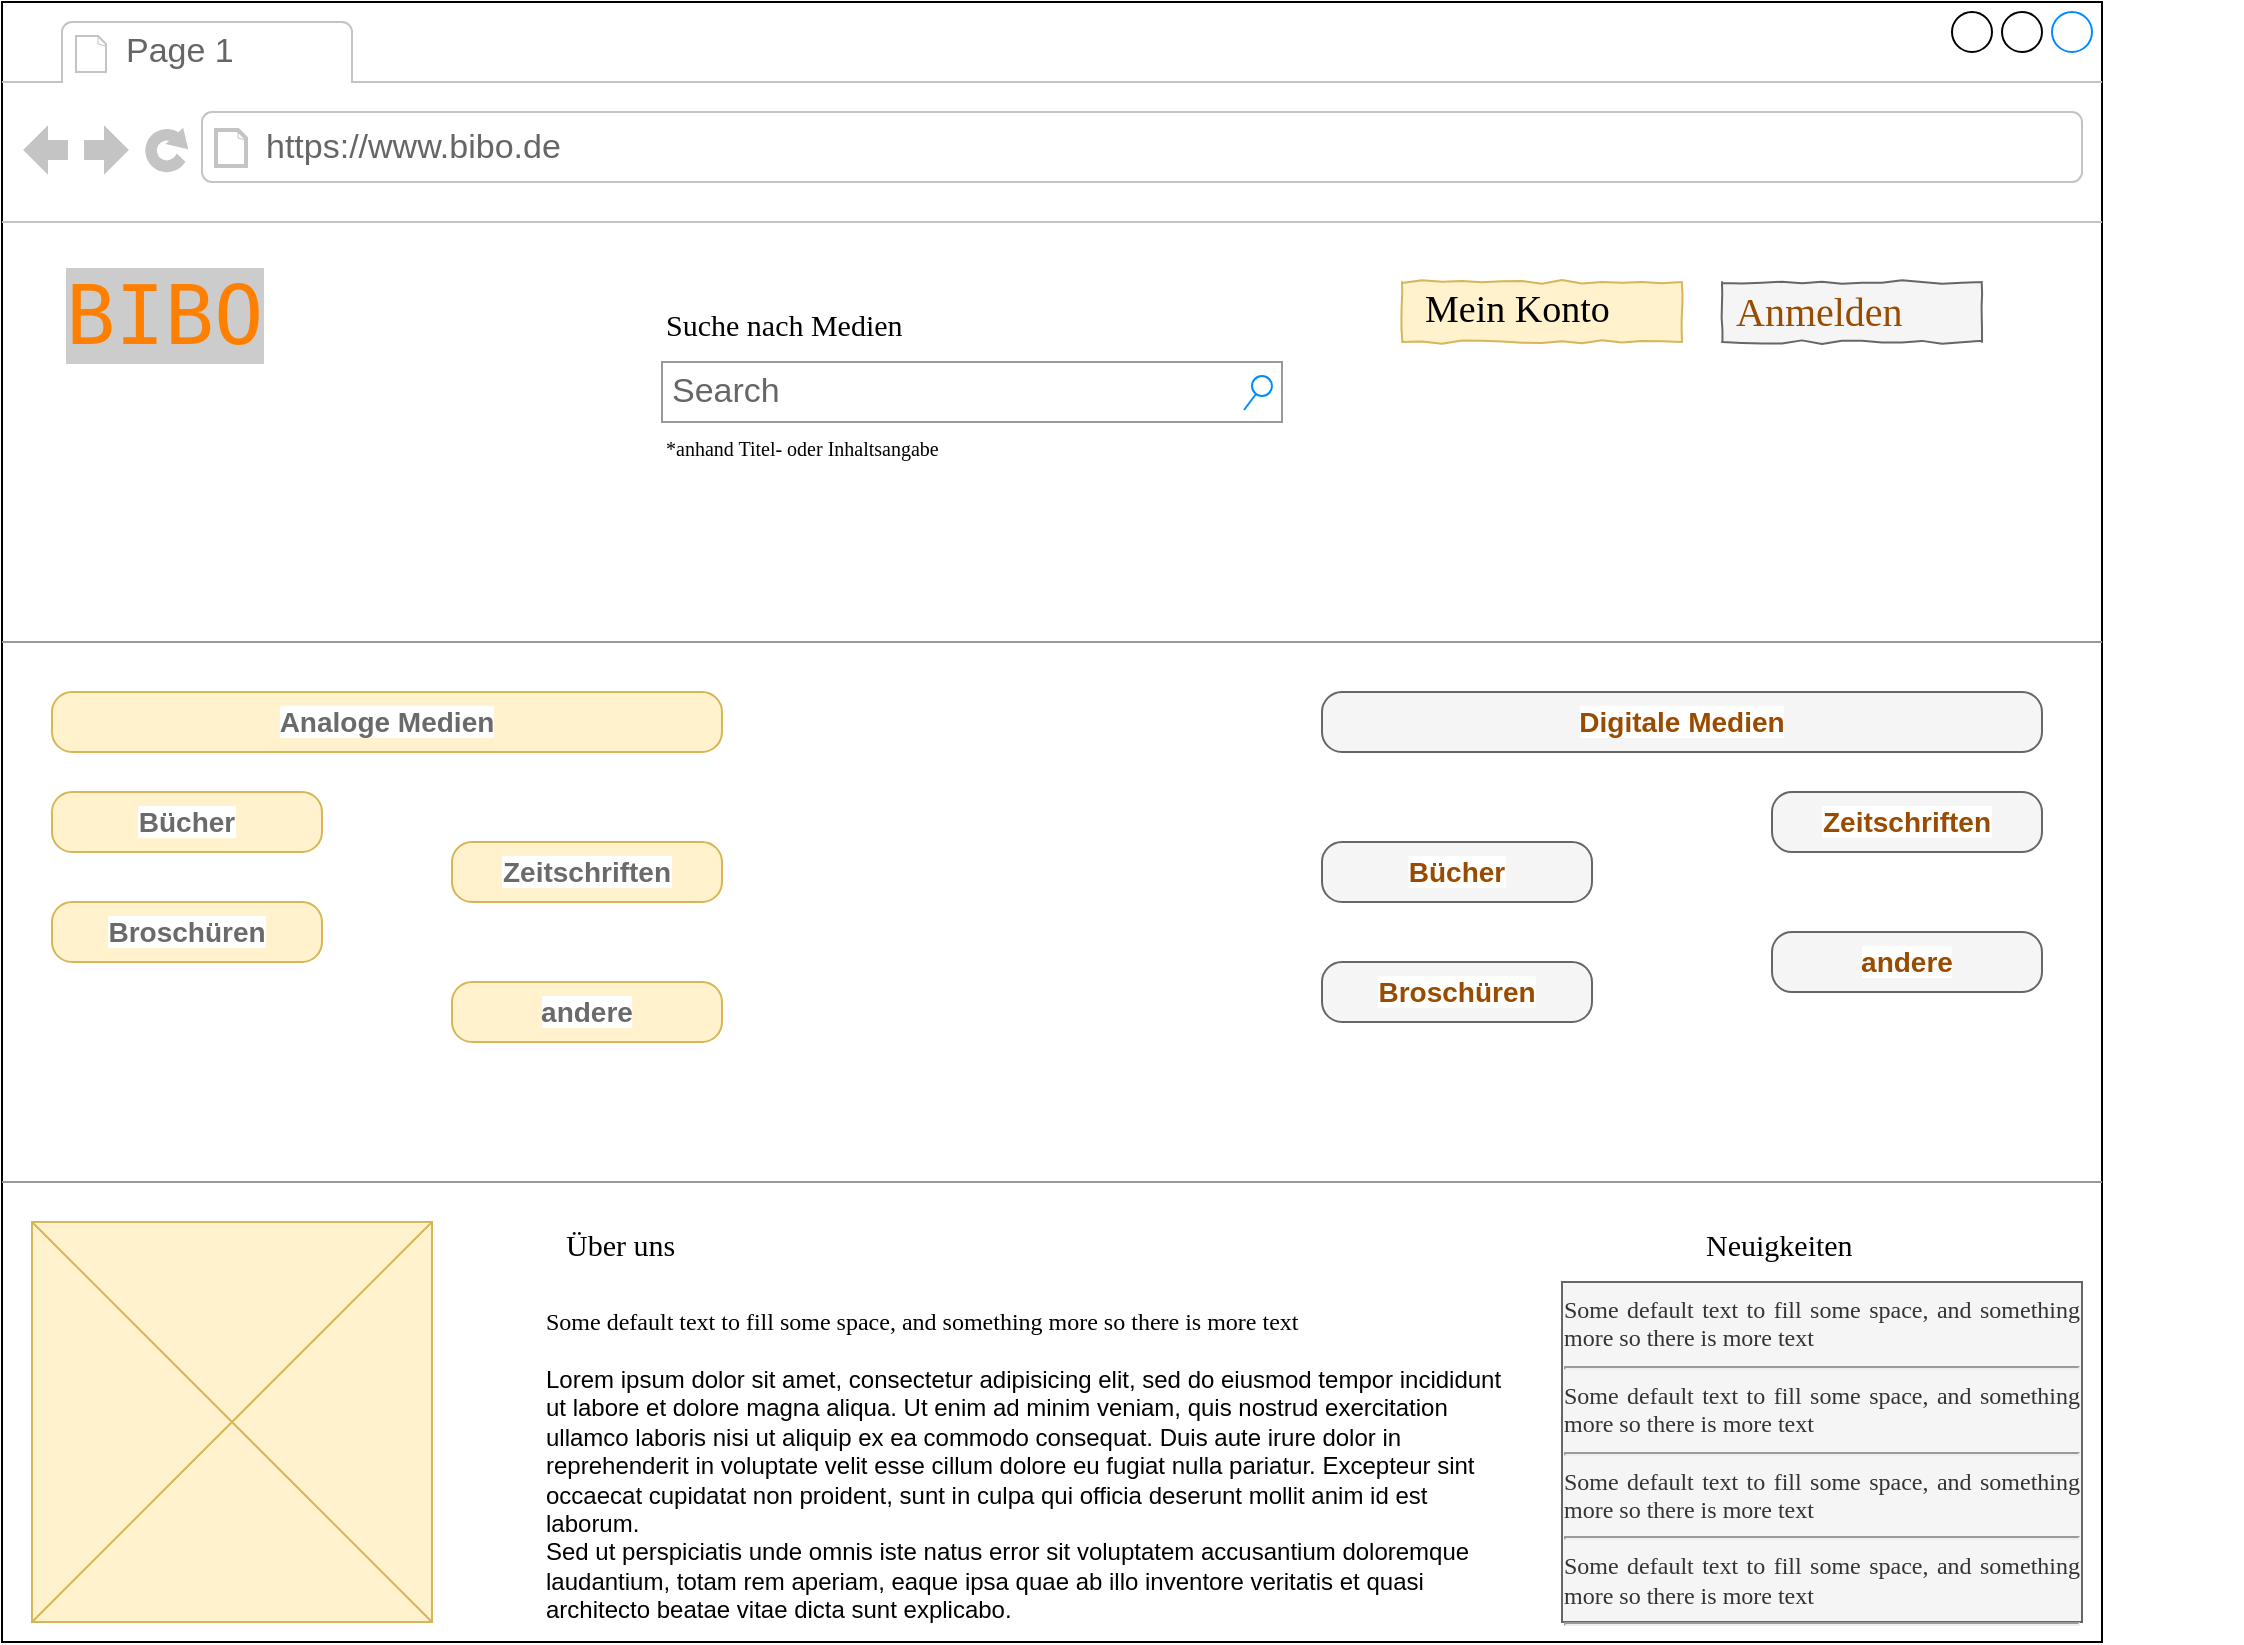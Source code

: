 <mxfile version="12.3.8" type="device" pages="1"><diagram name="Page-1" id="2cc2dc42-3aac-f2a9-1cec-7a8b7cbee084"><mxGraphModel dx="958" dy="548" grid="1" gridSize="10" guides="1" tooltips="1" connect="1" arrows="1" fold="1" page="1" pageScale="1" pageWidth="1100" pageHeight="850" background="#ffffff" math="0" shadow="0"><root><mxCell id="0"/><mxCell id="1" parent="0"/><mxCell id="7026571954dc6520-1" value="" style="strokeWidth=1;shadow=0;dashed=0;align=center;html=1;shape=mxgraph.mockup.containers.browserWindow;rSize=0;mainText=,;recursiveResize=0;rounded=0;labelBackgroundColor=none;fontFamily=Verdana;fontSize=12;" parent="1" vertex="1"><mxGeometry y="30" width="1050" height="820" as="geometry"/></mxCell><mxCell id="7026571954dc6520-2" value="Page 1" style="strokeWidth=1;shadow=0;dashed=0;align=center;html=1;shape=mxgraph.mockup.containers.anchor;fontSize=17;fontColor=#666666;align=left;" parent="7026571954dc6520-1" vertex="1"><mxGeometry x="60" y="12" width="110" height="26" as="geometry"/></mxCell><mxCell id="7026571954dc6520-3" value="https://www.bibo.de" style="strokeWidth=1;shadow=0;dashed=0;align=center;html=1;shape=mxgraph.mockup.containers.anchor;rSize=0;fontSize=17;fontColor=#666666;align=left;" parent="7026571954dc6520-1" vertex="1"><mxGeometry x="130" y="60" width="250" height="26" as="geometry"/></mxCell><mxCell id="7026571954dc6520-4" value="&lt;pre&gt;&lt;font style=&quot;background-color: rgb(204 , 204 , 204) ; font-size: 41px&quot; color=&quot;#ff8000&quot;&gt;BIBO&lt;/font&gt;&lt;/pre&gt;" style="text;html=1;points=[];align=left;verticalAlign=top;spacingTop=-4;fontSize=30;fontFamily=Verdana" parent="7026571954dc6520-1" vertex="1"><mxGeometry x="30" y="100" width="340" height="100" as="geometry"/></mxCell><mxCell id="7026571954dc6520-6" value="&lt;font style=&quot;font-size: 19px&quot;&gt;&amp;nbsp; Mein Konto&lt;/font&gt;" style="text;html=1;points=[];align=left;verticalAlign=top;spacingTop=-4;fontSize=15;fontFamily=Verdana;rounded=0;fillColor=#fff2cc;strokeColor=#d6b656;comic=1;" parent="7026571954dc6520-1" vertex="1"><mxGeometry x="700" y="140" width="140" height="30" as="geometry"/></mxCell><mxCell id="7026571954dc6520-12" value="Suche nаch Medien &lt;font style=&quot;font-size: 9px&quot;&gt;&lt;br&gt;&lt;/font&gt;" style="text;html=1;points=[];align=left;verticalAlign=top;spacingTop=-4;fontSize=15;fontFamily=Verdana" parent="7026571954dc6520-1" vertex="1"><mxGeometry x="330" y="150" width="270" height="30" as="geometry"/></mxCell><mxCell id="7026571954dc6520-14" value="Search" style="strokeWidth=1;shadow=0;dashed=0;align=center;html=1;shape=mxgraph.mockup.forms.searchBox;strokeColor=#999999;mainText=;strokeColor2=#008cff;fontColor=#666666;fontSize=17;align=left;spacingLeft=3;rounded=0;labelBackgroundColor=none;" parent="7026571954dc6520-1" vertex="1"><mxGeometry x="330" y="180" width="310" height="30" as="geometry"/></mxCell><mxCell id="7026571954dc6520-15" value="" style="verticalLabelPosition=bottom;shadow=0;dashed=0;align=center;html=1;verticalAlign=top;strokeWidth=1;shape=mxgraph.mockup.markup.line;strokeColor=#999999;rounded=0;labelBackgroundColor=none;fillColor=#ffffff;fontFamily=Verdana;fontSize=12;fontColor=#000000;" parent="7026571954dc6520-1" vertex="1"><mxGeometry y="310" width="1050" height="20" as="geometry"/></mxCell><mxCell id="7026571954dc6520-18" value="&lt;span style=&quot;font-family: &amp;#34;arial&amp;#34; , sans-serif ; font-size: 14px ; font-weight: 700 ; text-align: left ; white-space: normal ; background-color: rgb(255 , 255 , 255)&quot;&gt;&lt;font color=&quot;#994c00&quot;&gt;Digitale Medien&lt;/font&gt;&lt;/span&gt;" style="strokeWidth=1;shadow=0;dashed=0;align=center;html=1;shape=mxgraph.mockup.buttons.button;strokeColor=#666666;mainText=;buttonStyle=round;fontSize=17;fontStyle=0;fillColor=#f5f5f5;whiteSpace=wrap;rounded=0;labelBackgroundColor=none;fontColor=#333333;" parent="7026571954dc6520-1" vertex="1"><mxGeometry x="660" y="345" width="360" height="30" as="geometry"/></mxCell><mxCell id="7026571954dc6520-19" value="&lt;span style=&quot;font-weight: bold ; color: rgb(106 , 106 , 106) ; font-family: &amp;#34;arial&amp;#34; , sans-serif ; font-size: 14px ; text-align: left ; background-color: rgb(255 , 255 , 255)&quot;&gt;Analoge Medien&lt;/span&gt;" style="strokeWidth=1;shadow=0;dashed=0;align=center;html=1;shape=mxgraph.mockup.buttons.button;strokeColor=#d6b656;mainText=;buttonStyle=round;fontSize=17;fontStyle=0;fillColor=#fff2cc;whiteSpace=wrap;rounded=0;labelBackgroundColor=none;" parent="7026571954dc6520-1" vertex="1"><mxGeometry x="25" y="345" width="335" height="30" as="geometry"/></mxCell><mxCell id="7026571954dc6520-21" value="" style="verticalLabelPosition=bottom;shadow=0;dashed=0;align=center;html=1;verticalAlign=top;strokeWidth=1;shape=mxgraph.mockup.markup.line;strokeColor=#999999;rounded=0;labelBackgroundColor=none;fillColor=#ffffff;fontFamily=Verdana;fontSize=12;fontColor=#000000;" parent="7026571954dc6520-1" vertex="1"><mxGeometry y="580" width="1050" height="20" as="geometry"/></mxCell><mxCell id="7026571954dc6520-22" value="" style="verticalLabelPosition=bottom;shadow=0;dashed=0;align=center;html=1;verticalAlign=top;strokeWidth=1;shape=mxgraph.mockup.graphics.simpleIcon;strokeColor=#d6b656;fillColor=#fff2cc;rounded=0;labelBackgroundColor=none;fontFamily=Verdana;fontSize=12;" parent="7026571954dc6520-1" vertex="1"><mxGeometry x="15" y="610" width="200" height="200" as="geometry"/></mxCell><mxCell id="7026571954dc6520-31" value="Über uns" style="text;html=1;points=[];align=left;verticalAlign=top;spacingTop=-4;fontSize=15;fontFamily=Verdana" parent="7026571954dc6520-1" vertex="1"><mxGeometry x="280" y="610" width="170" height="30" as="geometry"/></mxCell><mxCell id="7026571954dc6520-33" value="&lt;div style=&quot;text-align: justify&quot;&gt;&lt;span&gt;Some default text to fill some space, and&amp;nbsp;&lt;/span&gt;&lt;span&gt;something more so there is more text&lt;/span&gt;&lt;/div&gt;&lt;div style=&quot;text-align: justify&quot;&gt;&lt;hr id=&quot;null&quot; style=&quot;text-align: justify&quot;&gt;&lt;span&gt;&lt;div style=&quot;text-align: justify&quot;&gt;&lt;span&gt;Some default text to fill some space, and&amp;nbsp;&lt;/span&gt;&lt;span&gt;something more so there is more text&lt;/span&gt;&lt;/div&gt;&lt;/span&gt;&lt;/div&gt;&lt;hr id=&quot;null&quot; style=&quot;text-align: justify&quot;&gt;&lt;span&gt;&lt;div style=&quot;text-align: justify&quot;&gt;&lt;span&gt;Some default text to fill some space, and&amp;nbsp;&lt;/span&gt;&lt;span&gt;something more so there is more text&lt;/span&gt;&lt;/div&gt;&lt;/span&gt;&lt;hr id=&quot;null&quot; style=&quot;text-align: justify&quot;&gt;&lt;span&gt;&lt;div style=&quot;text-align: justify&quot;&gt;&lt;span&gt;Some default text to fill some space, and&amp;nbsp;&lt;/span&gt;&lt;span&gt;something more so there is more text&lt;/span&gt;&lt;/div&gt;&lt;/span&gt;&lt;hr id=&quot;null&quot; style=&quot;text-align: left&quot;&gt;" style="whiteSpace=wrap;html=1;rounded=0;shadow=0;labelBackgroundColor=none;strokeWidth=1;fontFamily=Verdana;fontSize=12;align=center;verticalAlign=top;fillColor=#f5f5f5;strokeColor=#666666;fontColor=#333333;" parent="7026571954dc6520-1" vertex="1"><mxGeometry x="780" y="640" width="260" height="170" as="geometry"/></mxCell><mxCell id="7026571954dc6520-34" value="Some default text to fill some space, and&amp;nbsp;&lt;span&gt;something more so there is more text&lt;/span&gt;" style="text;html=1;points=[];align=left;verticalAlign=top;spacingTop=-4;fontSize=12;fontFamily=Verdana;whiteSpace=wrap;" parent="7026571954dc6520-1" vertex="1"><mxGeometry x="270" y="650" width="470" height="40" as="geometry"/></mxCell><mxCell id="4M7Ttjb2oZc6Hlr7QfNV-4" value="&lt;font color=&quot;#994c00&quot; style=&quot;font-size: 20px&quot;&gt;&amp;nbsp;Аnmelden&lt;/font&gt;" style="text;html=1;points=[];align=left;verticalAlign=top;spacingTop=-4;fontSize=15;fontFamily=Verdana;fillColor=#f5f5f5;strokeColor=#666666;fontColor=#333333;comic=1;" vertex="1" parent="7026571954dc6520-1"><mxGeometry x="860" y="140" width="130" height="30" as="geometry"/></mxCell><mxCell id="4M7Ttjb2oZc6Hlr7QfNV-5" value="&lt;font size=&quot;1&quot;&gt;*anhand Titel- oder Inhaltsangabe&lt;/font&gt;" style="text;html=1;points=[];align=left;verticalAlign=top;spacingTop=-4;fontSize=15;fontFamily=Verdana" vertex="1" parent="7026571954dc6520-1"><mxGeometry x="330" y="210" width="310" height="30" as="geometry"/></mxCell><mxCell id="7026571954dc6520-36" value="Lorem ipsum dolor sit amet, consectetur adipisicing elit, sed do eiusmod tempor incididunt ut labore et dolore magna aliqua. Ut enim ad minim veniam, quis nostrud exercitation ullamco laboris nisi ut aliquip ex ea commodo consequat. Duis aute irure dolor in reprehenderit in voluptate velit esse cillum dolore eu fugiat nulla pariatur. Excepteur sint occaecat cupidatat non proident, sunt in culpa qui officia deserunt mollit anim id est laborum.&lt;br&gt;Sed ut perspiciatis unde omnis iste natus error sit voluptatem accusantium doloremque laudantium, totam rem aperiam, eaque ipsa quae ab illo inventore veritatis et quasi architecto beatae vitae dicta sunt explicabo.&amp;nbsp;" style="text;spacingTop=-5;whiteSpace=wrap;html=1;align=left;fontSize=12;fontFamily=Helvetica;fillColor=none;strokeColor=none;rounded=0;shadow=1;labelBackgroundColor=none;" parent="7026571954dc6520-1" vertex="1"><mxGeometry x="270" y="680" width="490" height="125" as="geometry"/></mxCell><mxCell id="4M7Ttjb2oZc6Hlr7QfNV-6" value="&lt;font&gt;&lt;font style=&quot;font-size: 15px&quot;&gt;Neuigkeiten&lt;/font&gt;&lt;br&gt;&lt;/font&gt;" style="text;html=1;points=[];align=left;verticalAlign=top;spacingTop=-4;fontSize=15;fontFamily=Verdana" vertex="1" parent="7026571954dc6520-1"><mxGeometry x="850" y="610" width="270" height="30" as="geometry"/></mxCell><mxCell id="4M7Ttjb2oZc6Hlr7QfNV-7" value="&lt;div style=&quot;text-align: left&quot;&gt;&lt;font color=&quot;#6a6a6a&quot; face=&quot;arial, sans-serif&quot;&gt;&lt;span style=&quot;font-size: 14px ; background-color: rgb(255 , 255 , 255)&quot;&gt;&lt;b&gt;Bücher&lt;/b&gt;&lt;/span&gt;&lt;/font&gt;&lt;/div&gt;" style="strokeWidth=1;shadow=0;dashed=0;align=center;html=1;shape=mxgraph.mockup.buttons.button;strokeColor=#d6b656;mainText=;buttonStyle=round;fontSize=17;fontStyle=0;fillColor=#fff2cc;whiteSpace=wrap;rounded=0;labelBackgroundColor=none;" vertex="1" parent="7026571954dc6520-1"><mxGeometry x="25" y="395" width="135" height="30" as="geometry"/></mxCell><mxCell id="4M7Ttjb2oZc6Hlr7QfNV-28" value="&lt;div style=&quot;text-align: left&quot;&gt;&lt;font color=&quot;#6a6a6a&quot; face=&quot;arial, sans-serif&quot;&gt;&lt;span style=&quot;font-size: 14px ; background-color: rgb(255 , 255 , 255)&quot;&gt;&lt;b&gt;Zeitschriften&lt;/b&gt;&lt;/span&gt;&lt;/font&gt;&lt;/div&gt;" style="strokeWidth=1;shadow=0;dashed=0;align=center;html=1;shape=mxgraph.mockup.buttons.button;strokeColor=#d6b656;mainText=;buttonStyle=round;fontSize=17;fontStyle=0;fillColor=#fff2cc;whiteSpace=wrap;rounded=0;labelBackgroundColor=none;" vertex="1" parent="7026571954dc6520-1"><mxGeometry x="225" y="420" width="135" height="30" as="geometry"/></mxCell><mxCell id="4M7Ttjb2oZc6Hlr7QfNV-29" value="&lt;div style=&quot;text-align: left&quot;&gt;&lt;font color=&quot;#6a6a6a&quot; face=&quot;arial, sans-serif&quot;&gt;&lt;span style=&quot;font-size: 14px ; background-color: rgb(255 , 255 , 255)&quot;&gt;&lt;b&gt;Broschüren&lt;/b&gt;&lt;/span&gt;&lt;/font&gt;&lt;/div&gt;" style="strokeWidth=1;shadow=0;dashed=0;align=center;html=1;shape=mxgraph.mockup.buttons.button;strokeColor=#d6b656;mainText=;buttonStyle=round;fontSize=17;fontStyle=0;fillColor=#fff2cc;whiteSpace=wrap;rounded=0;labelBackgroundColor=none;" vertex="1" parent="7026571954dc6520-1"><mxGeometry x="25" y="450" width="135" height="30" as="geometry"/></mxCell><mxCell id="4M7Ttjb2oZc6Hlr7QfNV-30" value="&lt;div style=&quot;text-align: left&quot;&gt;&lt;font color=&quot;#6a6a6a&quot; face=&quot;arial, sans-serif&quot;&gt;&lt;span style=&quot;font-size: 14px ; background-color: rgb(255 , 255 , 255)&quot;&gt;&lt;b&gt;andere&lt;/b&gt;&lt;/span&gt;&lt;/font&gt;&lt;/div&gt;" style="strokeWidth=1;shadow=0;dashed=0;align=center;html=1;shape=mxgraph.mockup.buttons.button;strokeColor=#d6b656;mainText=;buttonStyle=round;fontSize=17;fontStyle=0;fillColor=#fff2cc;whiteSpace=wrap;rounded=0;labelBackgroundColor=none;" vertex="1" parent="7026571954dc6520-1"><mxGeometry x="225" y="490" width="135" height="30" as="geometry"/></mxCell><mxCell id="4M7Ttjb2oZc6Hlr7QfNV-31" value="&lt;div style=&quot;text-align: left&quot;&gt;&lt;font face=&quot;arial, sans-serif&quot; color=&quot;#994c00&quot;&gt;&lt;span style=&quot;font-size: 14px ; background-color: rgb(255 , 255 , 255)&quot;&gt;&lt;b&gt;Bücher&lt;/b&gt;&lt;/span&gt;&lt;/font&gt;&lt;/div&gt;" style="strokeWidth=1;shadow=0;dashed=0;align=center;html=1;shape=mxgraph.mockup.buttons.button;strokeColor=#666666;mainText=;buttonStyle=round;fontSize=17;fontStyle=0;fillColor=#f5f5f5;whiteSpace=wrap;rounded=0;labelBackgroundColor=none;fontColor=#333333;" vertex="1" parent="7026571954dc6520-1"><mxGeometry x="660" y="420" width="135" height="30" as="geometry"/></mxCell><mxCell id="4M7Ttjb2oZc6Hlr7QfNV-32" value="&lt;div style=&quot;text-align: left&quot;&gt;&lt;font face=&quot;arial, sans-serif&quot; color=&quot;#994c00&quot;&gt;&lt;span style=&quot;font-size: 14px ; background-color: rgb(255 , 255 , 255)&quot;&gt;&lt;b&gt;Zeitschriften&lt;/b&gt;&lt;/span&gt;&lt;/font&gt;&lt;/div&gt;" style="strokeWidth=1;shadow=0;dashed=0;align=center;html=1;shape=mxgraph.mockup.buttons.button;strokeColor=#666666;mainText=;buttonStyle=round;fontSize=17;fontStyle=0;fillColor=#f5f5f5;whiteSpace=wrap;rounded=0;labelBackgroundColor=none;fontColor=#333333;" vertex="1" parent="7026571954dc6520-1"><mxGeometry x="885" y="395" width="135" height="30" as="geometry"/></mxCell><mxCell id="4M7Ttjb2oZc6Hlr7QfNV-33" value="&lt;div style=&quot;text-align: left&quot;&gt;&lt;font face=&quot;arial, sans-serif&quot; color=&quot;#994c00&quot;&gt;&lt;span style=&quot;font-size: 14px ; background-color: rgb(255 , 255 , 255)&quot;&gt;&lt;b&gt;Broschüren&lt;/b&gt;&lt;/span&gt;&lt;/font&gt;&lt;/div&gt;" style="strokeWidth=1;shadow=0;dashed=0;align=center;html=1;shape=mxgraph.mockup.buttons.button;strokeColor=#666666;mainText=;buttonStyle=round;fontSize=17;fontStyle=0;fillColor=#f5f5f5;whiteSpace=wrap;rounded=0;labelBackgroundColor=none;fontColor=#333333;" vertex="1" parent="7026571954dc6520-1"><mxGeometry x="660" y="480" width="135" height="30" as="geometry"/></mxCell><mxCell id="4M7Ttjb2oZc6Hlr7QfNV-34" value="&lt;div style=&quot;text-align: left&quot;&gt;&lt;font face=&quot;arial, sans-serif&quot; color=&quot;#994c00&quot;&gt;&lt;span style=&quot;font-size: 14px ; background-color: rgb(255 , 255 , 255)&quot;&gt;&lt;b&gt;andere&lt;/b&gt;&lt;/span&gt;&lt;/font&gt;&lt;/div&gt;" style="strokeWidth=1;shadow=0;dashed=0;align=center;html=1;shape=mxgraph.mockup.buttons.button;strokeColor=#666666;mainText=;buttonStyle=round;fontSize=17;fontStyle=0;fillColor=#f5f5f5;whiteSpace=wrap;rounded=0;labelBackgroundColor=none;fontColor=#333333;" vertex="1" parent="7026571954dc6520-1"><mxGeometry x="885" y="465" width="135" height="30" as="geometry"/></mxCell></root></mxGraphModel></diagram></mxfile>